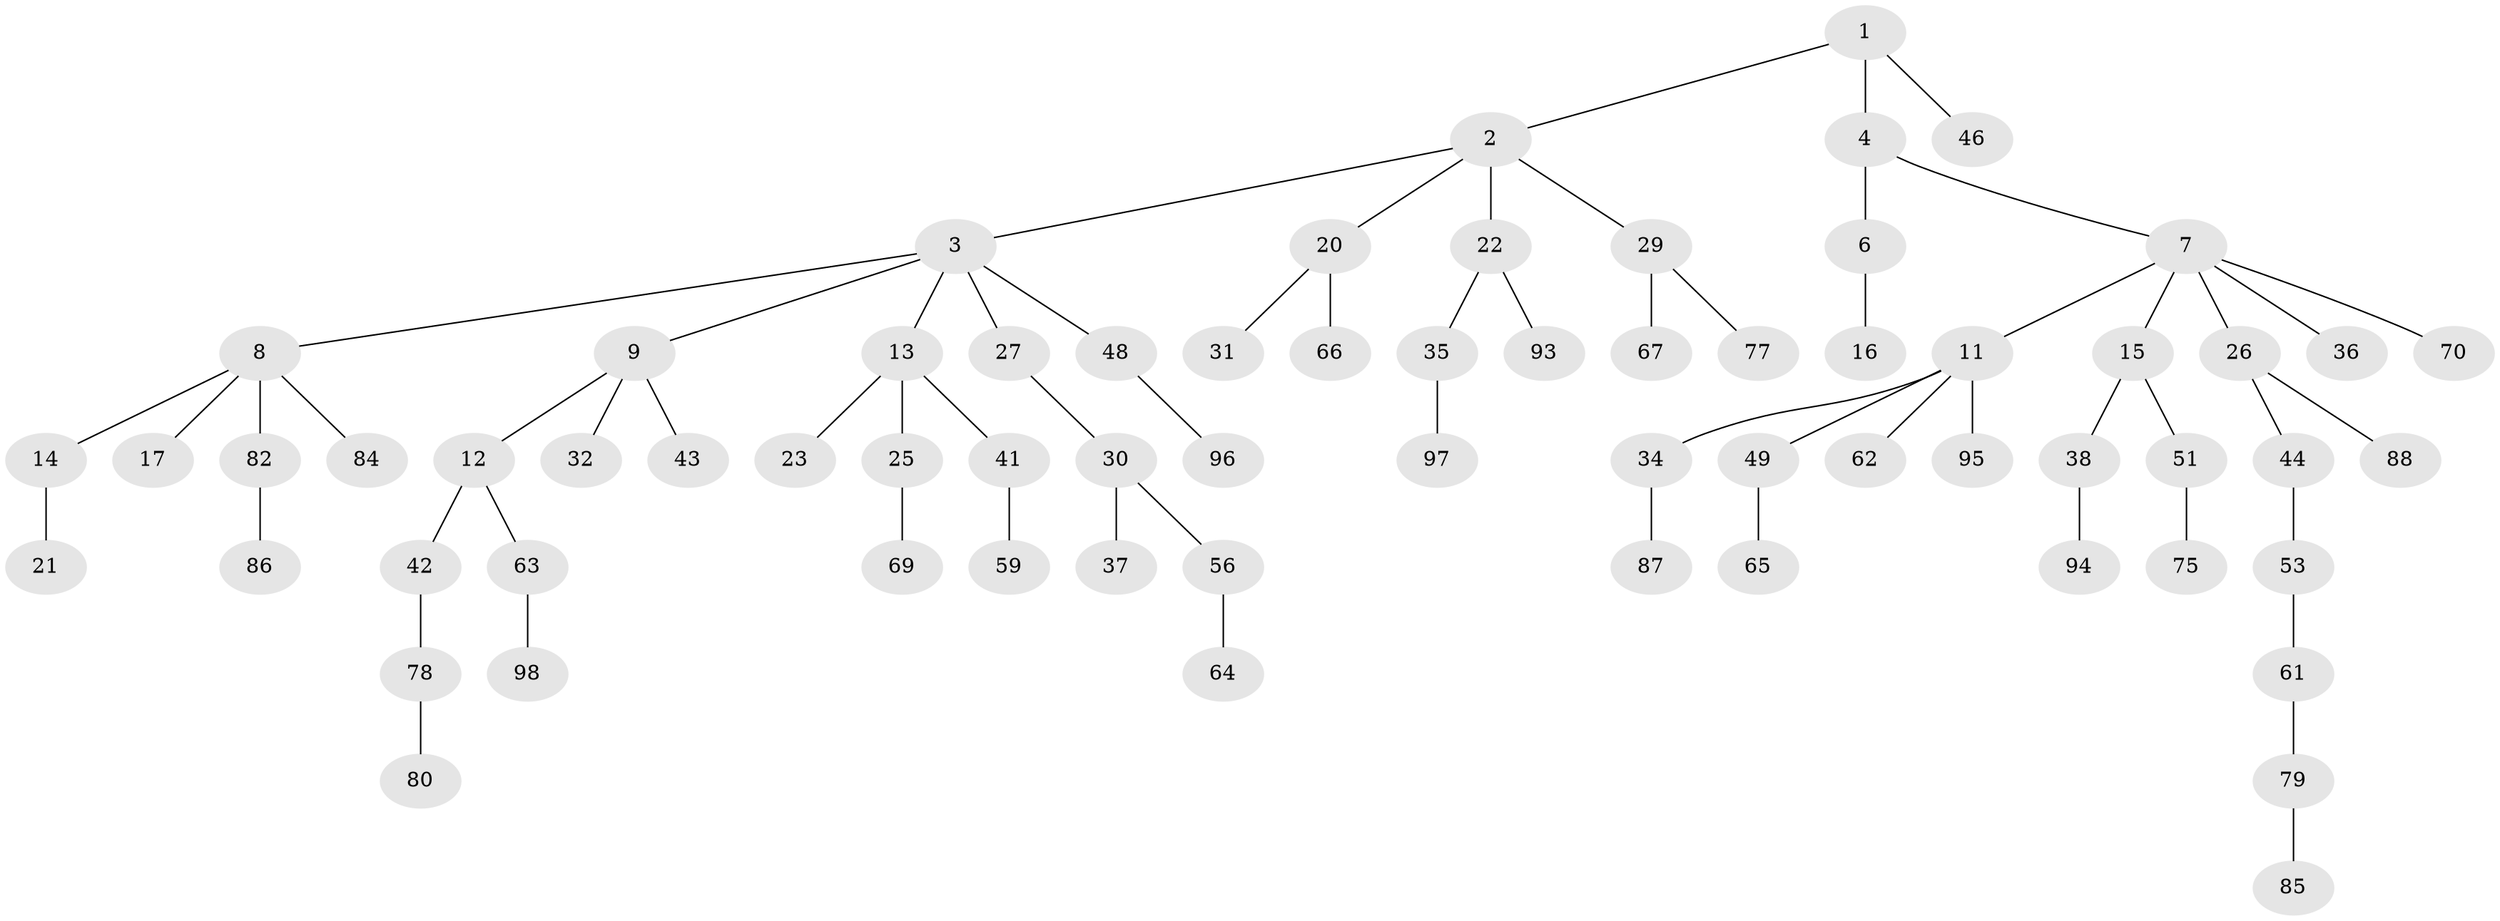// Generated by graph-tools (version 1.1) at 2025/52/02/27/25 19:52:11]
// undirected, 68 vertices, 67 edges
graph export_dot {
graph [start="1"]
  node [color=gray90,style=filled];
  1;
  2 [super="+5"];
  3 [super="+92"];
  4 [super="+10"];
  6;
  7 [super="+68"];
  8 [super="+60"];
  9;
  11 [super="+28"];
  12 [super="+33"];
  13 [super="+19"];
  14 [super="+83"];
  15 [super="+18"];
  16 [super="+71"];
  17;
  20 [super="+24"];
  21;
  22 [super="+50"];
  23 [super="+89"];
  25 [super="+40"];
  26;
  27 [super="+74"];
  29 [super="+39"];
  30 [super="+52"];
  31 [super="+76"];
  32;
  34;
  35 [super="+45"];
  36;
  37;
  38;
  41;
  42 [super="+72"];
  43 [super="+55"];
  44 [super="+47"];
  46 [super="+57"];
  48;
  49 [super="+54"];
  51;
  53 [super="+58"];
  56;
  59;
  61 [super="+91"];
  62;
  63 [super="+81"];
  64;
  65;
  66 [super="+90"];
  67 [super="+73"];
  69;
  70;
  75;
  77;
  78;
  79;
  80;
  82;
  84;
  85;
  86;
  87;
  88;
  93;
  94;
  95;
  96;
  97;
  98;
  1 -- 2;
  1 -- 4;
  1 -- 46;
  2 -- 3;
  2 -- 22;
  2 -- 29;
  2 -- 20;
  3 -- 8;
  3 -- 9;
  3 -- 13;
  3 -- 27;
  3 -- 48;
  4 -- 6;
  4 -- 7;
  6 -- 16;
  7 -- 11;
  7 -- 15;
  7 -- 26;
  7 -- 36;
  7 -- 70;
  8 -- 14;
  8 -- 17;
  8 -- 82;
  8 -- 84;
  9 -- 12;
  9 -- 32;
  9 -- 43;
  11 -- 49;
  11 -- 34;
  11 -- 62;
  11 -- 95;
  12 -- 63;
  12 -- 42;
  13 -- 23;
  13 -- 25;
  13 -- 41;
  14 -- 21;
  15 -- 51;
  15 -- 38;
  20 -- 66;
  20 -- 31;
  22 -- 35;
  22 -- 93;
  25 -- 69;
  26 -- 44;
  26 -- 88;
  27 -- 30;
  29 -- 67;
  29 -- 77;
  30 -- 37;
  30 -- 56;
  34 -- 87;
  35 -- 97;
  38 -- 94;
  41 -- 59;
  42 -- 78;
  44 -- 53;
  48 -- 96;
  49 -- 65;
  51 -- 75;
  53 -- 61;
  56 -- 64;
  61 -- 79;
  63 -- 98;
  78 -- 80;
  79 -- 85;
  82 -- 86;
}
